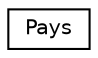digraph "Graphe hiérarchique des classes"
{
  edge [fontname="Helvetica",fontsize="10",labelfontname="Helvetica",labelfontsize="10"];
  node [fontname="Helvetica",fontsize="10",shape=record];
  rankdir="LR";
  Node1 [label="Pays",height=0.2,width=0.4,color="black", fillcolor="white", style="filled",URL="$classPays.html"];
}
